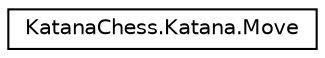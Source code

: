 digraph "Graphical Class Hierarchy"
{
  edge [fontname="Helvetica",fontsize="10",labelfontname="Helvetica",labelfontsize="10"];
  node [fontname="Helvetica",fontsize="10",shape=record];
  rankdir="LR";
  Node1 [label="KatanaChess.Katana.Move",height=0.2,width=0.4,color="black", fillcolor="white", style="filled",URL="$struct_katana_chess_1_1_katana_1_1_move.html"];
}
